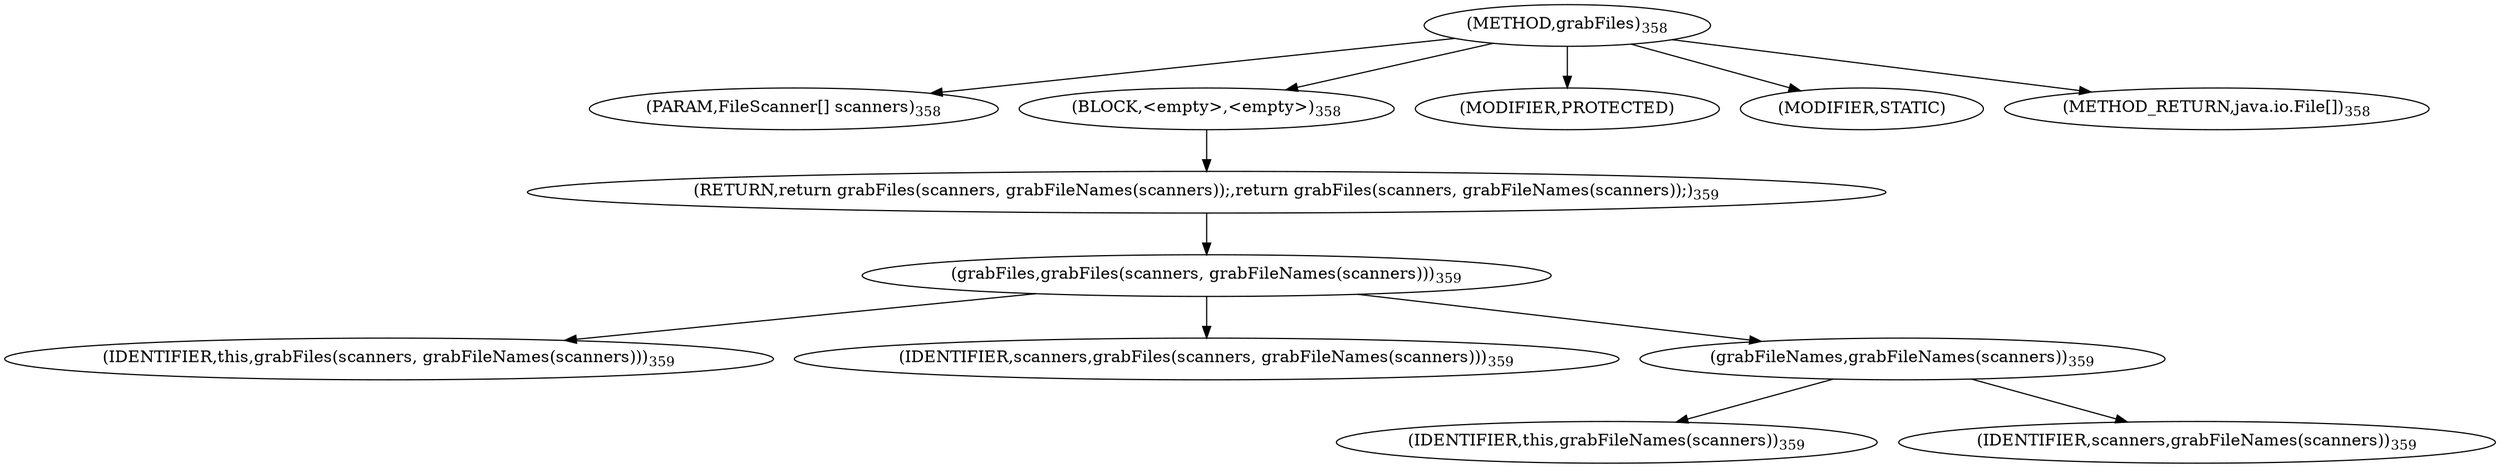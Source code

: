 digraph "grabFiles" {  
"954" [label = <(METHOD,grabFiles)<SUB>358</SUB>> ]
"955" [label = <(PARAM,FileScanner[] scanners)<SUB>358</SUB>> ]
"956" [label = <(BLOCK,&lt;empty&gt;,&lt;empty&gt;)<SUB>358</SUB>> ]
"957" [label = <(RETURN,return grabFiles(scanners, grabFileNames(scanners));,return grabFiles(scanners, grabFileNames(scanners));)<SUB>359</SUB>> ]
"958" [label = <(grabFiles,grabFiles(scanners, grabFileNames(scanners)))<SUB>359</SUB>> ]
"959" [label = <(IDENTIFIER,this,grabFiles(scanners, grabFileNames(scanners)))<SUB>359</SUB>> ]
"960" [label = <(IDENTIFIER,scanners,grabFiles(scanners, grabFileNames(scanners)))<SUB>359</SUB>> ]
"961" [label = <(grabFileNames,grabFileNames(scanners))<SUB>359</SUB>> ]
"962" [label = <(IDENTIFIER,this,grabFileNames(scanners))<SUB>359</SUB>> ]
"963" [label = <(IDENTIFIER,scanners,grabFileNames(scanners))<SUB>359</SUB>> ]
"964" [label = <(MODIFIER,PROTECTED)> ]
"965" [label = <(MODIFIER,STATIC)> ]
"966" [label = <(METHOD_RETURN,java.io.File[])<SUB>358</SUB>> ]
  "954" -> "955" 
  "954" -> "956" 
  "954" -> "964" 
  "954" -> "965" 
  "954" -> "966" 
  "956" -> "957" 
  "957" -> "958" 
  "958" -> "959" 
  "958" -> "960" 
  "958" -> "961" 
  "961" -> "962" 
  "961" -> "963" 
}
